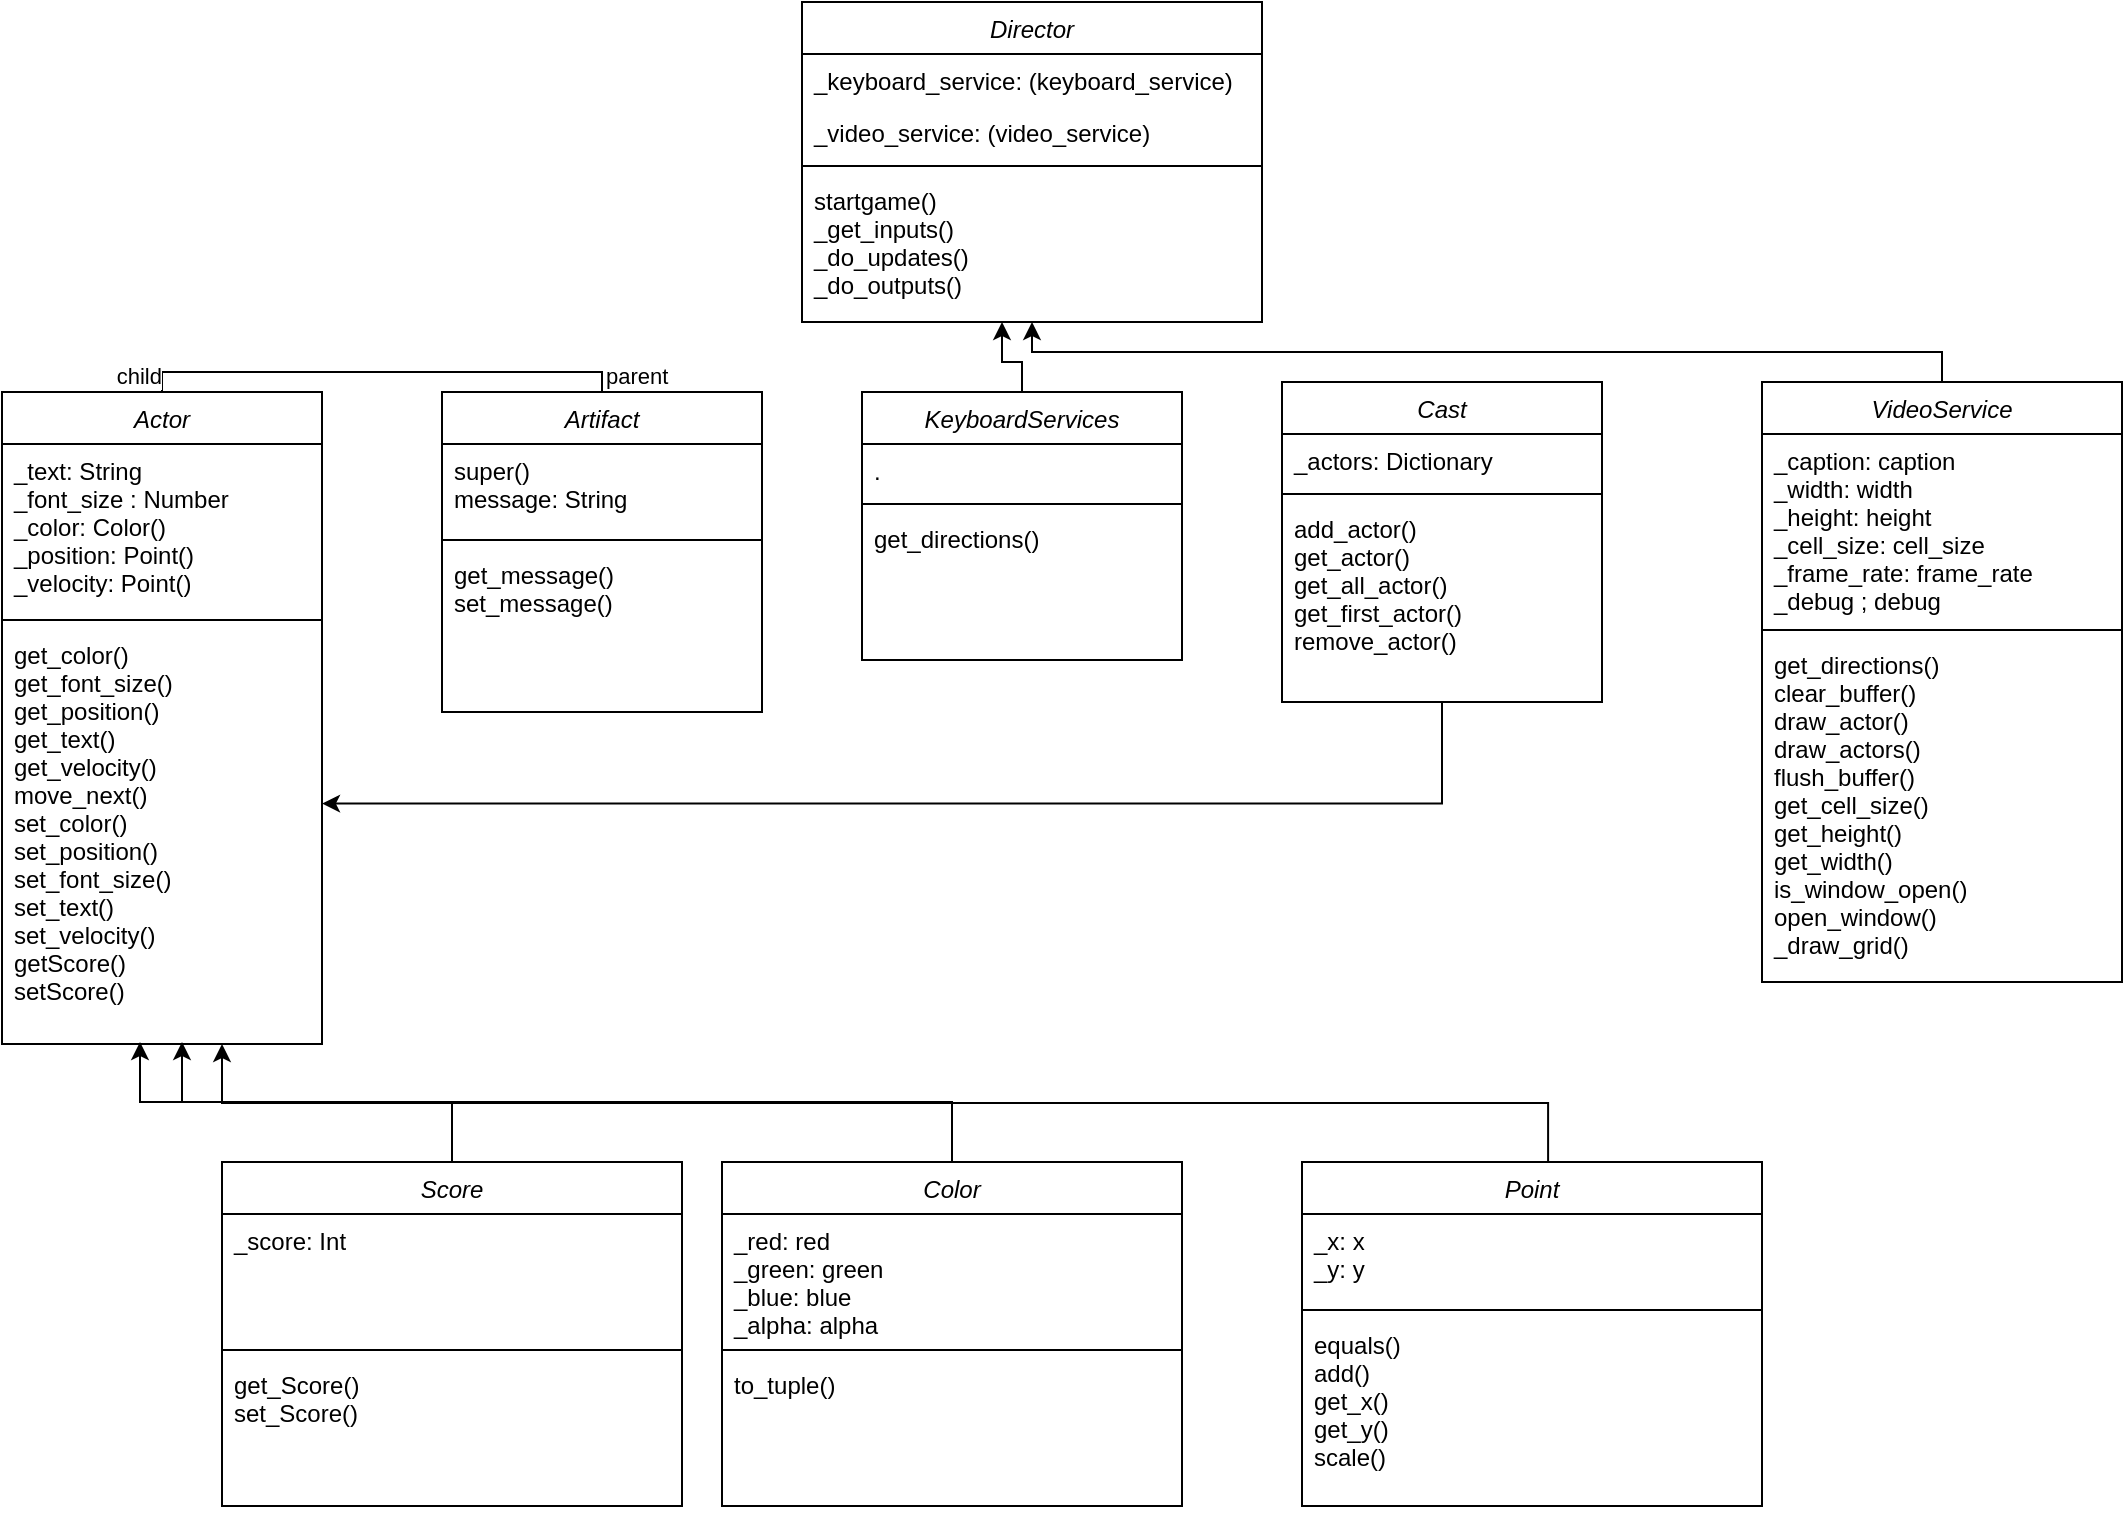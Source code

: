 <mxfile version="19.0.0" type="device"><diagram id="C5RBs43oDa-KdzZeNtuy" name="Page-1"><mxGraphModel dx="1422" dy="762" grid="1" gridSize="10" guides="1" tooltips="1" connect="1" arrows="1" fold="1" page="1" pageScale="1" pageWidth="1169" pageHeight="827" math="0" shadow="0"><root><mxCell id="WIyWlLk6GJQsqaUBKTNV-0"/><mxCell id="WIyWlLk6GJQsqaUBKTNV-1" parent="WIyWlLk6GJQsqaUBKTNV-0"/><mxCell id="zkfFHV4jXpPFQw0GAbJ--0" value="Director" style="swimlane;fontStyle=2;align=center;verticalAlign=top;childLayout=stackLayout;horizontal=1;startSize=26;horizontalStack=0;resizeParent=1;resizeLast=0;collapsible=1;marginBottom=0;rounded=0;shadow=0;strokeWidth=1;" parent="WIyWlLk6GJQsqaUBKTNV-1" vertex="1"><mxGeometry x="420" y="10" width="230" height="160" as="geometry"><mxRectangle x="230" y="140" width="160" height="26" as="alternateBounds"/></mxGeometry></mxCell><mxCell id="zkfFHV4jXpPFQw0GAbJ--1" value="_keyboard_service: (keyboard_service)" style="text;align=left;verticalAlign=top;spacingLeft=4;spacingRight=4;overflow=hidden;rotatable=0;points=[[0,0.5],[1,0.5]];portConstraint=eastwest;" parent="zkfFHV4jXpPFQw0GAbJ--0" vertex="1"><mxGeometry y="26" width="230" height="26" as="geometry"/></mxCell><mxCell id="zkfFHV4jXpPFQw0GAbJ--2" value="_video_service: (video_service)" style="text;align=left;verticalAlign=top;spacingLeft=4;spacingRight=4;overflow=hidden;rotatable=0;points=[[0,0.5],[1,0.5]];portConstraint=eastwest;rounded=0;shadow=0;html=0;" parent="zkfFHV4jXpPFQw0GAbJ--0" vertex="1"><mxGeometry y="52" width="230" height="26" as="geometry"/></mxCell><mxCell id="zkfFHV4jXpPFQw0GAbJ--4" value="" style="line;html=1;strokeWidth=1;align=left;verticalAlign=middle;spacingTop=-1;spacingLeft=3;spacingRight=3;rotatable=0;labelPosition=right;points=[];portConstraint=eastwest;" parent="zkfFHV4jXpPFQw0GAbJ--0" vertex="1"><mxGeometry y="78" width="230" height="8" as="geometry"/></mxCell><mxCell id="zkfFHV4jXpPFQw0GAbJ--5" value="startgame()&#10;_get_inputs()&#10;_do_updates()&#10;_do_outputs()" style="text;align=left;verticalAlign=top;spacingLeft=4;spacingRight=4;overflow=hidden;rotatable=0;points=[[0,0.5],[1,0.5]];portConstraint=eastwest;" parent="zkfFHV4jXpPFQw0GAbJ--0" vertex="1"><mxGeometry y="86" width="230" height="74" as="geometry"/></mxCell><mxCell id="ee_aIJoxTnS_9ltR9yKn-0" value="Actor" style="swimlane;fontStyle=2;align=center;verticalAlign=top;childLayout=stackLayout;horizontal=1;startSize=26;horizontalStack=0;resizeParent=1;resizeLast=0;collapsible=1;marginBottom=0;rounded=0;shadow=0;strokeWidth=1;" vertex="1" parent="WIyWlLk6GJQsqaUBKTNV-1"><mxGeometry x="20" y="205" width="160" height="326" as="geometry"><mxRectangle x="230" y="140" width="160" height="26" as="alternateBounds"/></mxGeometry></mxCell><mxCell id="ee_aIJoxTnS_9ltR9yKn-2" value="_text: String&#10;_font_size : Number&#10;_color: Color()&#10;_position: Point()&#10;_velocity: Point()&#10;" style="text;align=left;verticalAlign=top;spacingLeft=4;spacingRight=4;overflow=hidden;rotatable=0;points=[[0,0.5],[1,0.5]];portConstraint=eastwest;rounded=0;shadow=0;html=0;" vertex="1" parent="ee_aIJoxTnS_9ltR9yKn-0"><mxGeometry y="26" width="160" height="84" as="geometry"/></mxCell><mxCell id="ee_aIJoxTnS_9ltR9yKn-3" value="" style="line;html=1;strokeWidth=1;align=left;verticalAlign=middle;spacingTop=-1;spacingLeft=3;spacingRight=3;rotatable=0;labelPosition=right;points=[];portConstraint=eastwest;" vertex="1" parent="ee_aIJoxTnS_9ltR9yKn-0"><mxGeometry y="110" width="160" height="8" as="geometry"/></mxCell><mxCell id="ee_aIJoxTnS_9ltR9yKn-4" value="get_color()&#10;get_font_size()&#10;get_position()&#10;get_text()&#10;get_velocity()&#10;move_next()&#10;set_color()&#10;set_position()&#10;set_font_size()&#10;set_text()&#10;set_velocity()&#10;getScore()&#10;setScore()&#10;" style="text;align=left;verticalAlign=top;spacingLeft=4;spacingRight=4;overflow=hidden;rotatable=0;points=[[0,0.5],[1,0.5]];portConstraint=eastwest;" vertex="1" parent="ee_aIJoxTnS_9ltR9yKn-0"><mxGeometry y="118" width="160" height="196" as="geometry"/></mxCell><mxCell id="ee_aIJoxTnS_9ltR9yKn-5" value="Artifact" style="swimlane;fontStyle=2;align=center;verticalAlign=top;childLayout=stackLayout;horizontal=1;startSize=26;horizontalStack=0;resizeParent=1;resizeLast=0;collapsible=1;marginBottom=0;rounded=0;shadow=0;strokeWidth=1;" vertex="1" parent="WIyWlLk6GJQsqaUBKTNV-1"><mxGeometry x="240" y="205" width="160" height="160" as="geometry"><mxRectangle x="230" y="140" width="160" height="26" as="alternateBounds"/></mxGeometry></mxCell><mxCell id="ee_aIJoxTnS_9ltR9yKn-6" value="super()&#10;message: String" style="text;align=left;verticalAlign=top;spacingLeft=4;spacingRight=4;overflow=hidden;rotatable=0;points=[[0,0.5],[1,0.5]];portConstraint=eastwest;" vertex="1" parent="ee_aIJoxTnS_9ltR9yKn-5"><mxGeometry y="26" width="160" height="44" as="geometry"/></mxCell><mxCell id="ee_aIJoxTnS_9ltR9yKn-8" value="" style="line;html=1;strokeWidth=1;align=left;verticalAlign=middle;spacingTop=-1;spacingLeft=3;spacingRight=3;rotatable=0;labelPosition=right;points=[];portConstraint=eastwest;" vertex="1" parent="ee_aIJoxTnS_9ltR9yKn-5"><mxGeometry y="70" width="160" height="8" as="geometry"/></mxCell><mxCell id="ee_aIJoxTnS_9ltR9yKn-9" value="get_message()&#10;set_message()" style="text;align=left;verticalAlign=top;spacingLeft=4;spacingRight=4;overflow=hidden;rotatable=0;points=[[0,0.5],[1,0.5]];portConstraint=eastwest;" vertex="1" parent="ee_aIJoxTnS_9ltR9yKn-5"><mxGeometry y="78" width="160" height="74" as="geometry"/></mxCell><mxCell id="ee_aIJoxTnS_9ltR9yKn-10" value="Cast" style="swimlane;fontStyle=2;align=center;verticalAlign=top;childLayout=stackLayout;horizontal=1;startSize=26;horizontalStack=0;resizeParent=1;resizeLast=0;collapsible=1;marginBottom=0;rounded=0;shadow=0;strokeWidth=1;" vertex="1" parent="WIyWlLk6GJQsqaUBKTNV-1"><mxGeometry x="660" y="200" width="160" height="160" as="geometry"><mxRectangle x="230" y="140" width="160" height="26" as="alternateBounds"/></mxGeometry></mxCell><mxCell id="ee_aIJoxTnS_9ltR9yKn-11" value="_actors: Dictionary" style="text;align=left;verticalAlign=top;spacingLeft=4;spacingRight=4;overflow=hidden;rotatable=0;points=[[0,0.5],[1,0.5]];portConstraint=eastwest;" vertex="1" parent="ee_aIJoxTnS_9ltR9yKn-10"><mxGeometry y="26" width="160" height="26" as="geometry"/></mxCell><mxCell id="ee_aIJoxTnS_9ltR9yKn-12" value="" style="line;html=1;strokeWidth=1;align=left;verticalAlign=middle;spacingTop=-1;spacingLeft=3;spacingRight=3;rotatable=0;labelPosition=right;points=[];portConstraint=eastwest;" vertex="1" parent="ee_aIJoxTnS_9ltR9yKn-10"><mxGeometry y="52" width="160" height="8" as="geometry"/></mxCell><mxCell id="ee_aIJoxTnS_9ltR9yKn-13" value="add_actor()&#10;get_actor()&#10;get_all_actor()&#10;get_first_actor()&#10;remove_actor()" style="text;align=left;verticalAlign=top;spacingLeft=4;spacingRight=4;overflow=hidden;rotatable=0;points=[[0,0.5],[1,0.5]];portConstraint=eastwest;" vertex="1" parent="ee_aIJoxTnS_9ltR9yKn-10"><mxGeometry y="60" width="160" height="74" as="geometry"/></mxCell><mxCell id="ee_aIJoxTnS_9ltR9yKn-14" value="KeyboardServices" style="swimlane;fontStyle=2;align=center;verticalAlign=top;childLayout=stackLayout;horizontal=1;startSize=26;horizontalStack=0;resizeParent=1;resizeLast=0;collapsible=1;marginBottom=0;rounded=0;shadow=0;strokeWidth=1;" vertex="1" parent="WIyWlLk6GJQsqaUBKTNV-1"><mxGeometry x="450" y="205" width="160" height="134" as="geometry"><mxRectangle x="230" y="140" width="160" height="26" as="alternateBounds"/></mxGeometry></mxCell><mxCell id="ee_aIJoxTnS_9ltR9yKn-15" value="." style="text;align=left;verticalAlign=top;spacingLeft=4;spacingRight=4;overflow=hidden;rotatable=0;points=[[0,0.5],[1,0.5]];portConstraint=eastwest;" vertex="1" parent="ee_aIJoxTnS_9ltR9yKn-14"><mxGeometry y="26" width="160" height="26" as="geometry"/></mxCell><mxCell id="ee_aIJoxTnS_9ltR9yKn-16" value="" style="line;html=1;strokeWidth=1;align=left;verticalAlign=middle;spacingTop=-1;spacingLeft=3;spacingRight=3;rotatable=0;labelPosition=right;points=[];portConstraint=eastwest;" vertex="1" parent="ee_aIJoxTnS_9ltR9yKn-14"><mxGeometry y="52" width="160" height="8" as="geometry"/></mxCell><mxCell id="ee_aIJoxTnS_9ltR9yKn-17" value="get_directions()" style="text;align=left;verticalAlign=top;spacingLeft=4;spacingRight=4;overflow=hidden;rotatable=0;points=[[0,0.5],[1,0.5]];portConstraint=eastwest;" vertex="1" parent="ee_aIJoxTnS_9ltR9yKn-14"><mxGeometry y="60" width="160" height="74" as="geometry"/></mxCell><mxCell id="ee_aIJoxTnS_9ltR9yKn-18" value="VideoService" style="swimlane;fontStyle=2;align=center;verticalAlign=top;childLayout=stackLayout;horizontal=1;startSize=26;horizontalStack=0;resizeParent=1;resizeLast=0;collapsible=1;marginBottom=0;rounded=0;shadow=0;strokeWidth=1;" vertex="1" parent="WIyWlLk6GJQsqaUBKTNV-1"><mxGeometry x="900" y="200" width="180" height="300" as="geometry"><mxRectangle x="230" y="140" width="160" height="26" as="alternateBounds"/></mxGeometry></mxCell><mxCell id="ee_aIJoxTnS_9ltR9yKn-19" value="_caption: caption&#10;_width: width&#10;_height: height&#10;_cell_size: cell_size&#10;_frame_rate: frame_rate&#10;_debug ; debug" style="text;align=left;verticalAlign=top;spacingLeft=4;spacingRight=4;overflow=hidden;rotatable=0;points=[[0,0.5],[1,0.5]];portConstraint=eastwest;" vertex="1" parent="ee_aIJoxTnS_9ltR9yKn-18"><mxGeometry y="26" width="180" height="94" as="geometry"/></mxCell><mxCell id="ee_aIJoxTnS_9ltR9yKn-20" value="" style="line;html=1;strokeWidth=1;align=left;verticalAlign=middle;spacingTop=-1;spacingLeft=3;spacingRight=3;rotatable=0;labelPosition=right;points=[];portConstraint=eastwest;" vertex="1" parent="ee_aIJoxTnS_9ltR9yKn-18"><mxGeometry y="120" width="180" height="8" as="geometry"/></mxCell><mxCell id="ee_aIJoxTnS_9ltR9yKn-21" value="get_directions()&#10;clear_buffer()&#10;draw_actor()&#10;draw_actors()&#10;flush_buffer()&#10;get_cell_size()&#10;get_height()&#10;get_width()&#10;is_window_open()&#10;open_window()&#10;_draw_grid()&#10;" style="text;align=left;verticalAlign=top;spacingLeft=4;spacingRight=4;overflow=hidden;rotatable=0;points=[[0,0.5],[1,0.5]];portConstraint=eastwest;" vertex="1" parent="ee_aIJoxTnS_9ltR9yKn-18"><mxGeometry y="128" width="180" height="172" as="geometry"/></mxCell><mxCell id="ee_aIJoxTnS_9ltR9yKn-22" value="Color" style="swimlane;fontStyle=2;align=center;verticalAlign=top;childLayout=stackLayout;horizontal=1;startSize=26;horizontalStack=0;resizeParent=1;resizeLast=0;collapsible=1;marginBottom=0;rounded=0;shadow=0;strokeWidth=1;" vertex="1" parent="WIyWlLk6GJQsqaUBKTNV-1"><mxGeometry x="380" y="590" width="230" height="172" as="geometry"><mxRectangle x="230" y="140" width="160" height="26" as="alternateBounds"/></mxGeometry></mxCell><mxCell id="ee_aIJoxTnS_9ltR9yKn-23" value="_red: red&#10;_green: green&#10;_blue: blue&#10;_alpha: alpha" style="text;align=left;verticalAlign=top;spacingLeft=4;spacingRight=4;overflow=hidden;rotatable=0;points=[[0,0.5],[1,0.5]];portConstraint=eastwest;" vertex="1" parent="ee_aIJoxTnS_9ltR9yKn-22"><mxGeometry y="26" width="230" height="64" as="geometry"/></mxCell><mxCell id="ee_aIJoxTnS_9ltR9yKn-24" value="" style="line;html=1;strokeWidth=1;align=left;verticalAlign=middle;spacingTop=-1;spacingLeft=3;spacingRight=3;rotatable=0;labelPosition=right;points=[];portConstraint=eastwest;" vertex="1" parent="ee_aIJoxTnS_9ltR9yKn-22"><mxGeometry y="90" width="230" height="8" as="geometry"/></mxCell><mxCell id="ee_aIJoxTnS_9ltR9yKn-25" value="to_tuple()" style="text;align=left;verticalAlign=top;spacingLeft=4;spacingRight=4;overflow=hidden;rotatable=0;points=[[0,0.5],[1,0.5]];portConstraint=eastwest;" vertex="1" parent="ee_aIJoxTnS_9ltR9yKn-22"><mxGeometry y="98" width="230" height="74" as="geometry"/></mxCell><mxCell id="ee_aIJoxTnS_9ltR9yKn-26" value="Point" style="swimlane;fontStyle=2;align=center;verticalAlign=top;childLayout=stackLayout;horizontal=1;startSize=26;horizontalStack=0;resizeParent=1;resizeLast=0;collapsible=1;marginBottom=0;rounded=0;shadow=0;strokeWidth=1;" vertex="1" parent="WIyWlLk6GJQsqaUBKTNV-1"><mxGeometry x="670" y="590" width="230" height="172" as="geometry"><mxRectangle x="230" y="140" width="160" height="26" as="alternateBounds"/></mxGeometry></mxCell><mxCell id="ee_aIJoxTnS_9ltR9yKn-27" value="_x: x&#10;_y: y" style="text;align=left;verticalAlign=top;spacingLeft=4;spacingRight=4;overflow=hidden;rotatable=0;points=[[0,0.5],[1,0.5]];portConstraint=eastwest;" vertex="1" parent="ee_aIJoxTnS_9ltR9yKn-26"><mxGeometry y="26" width="230" height="44" as="geometry"/></mxCell><mxCell id="ee_aIJoxTnS_9ltR9yKn-28" value="" style="line;html=1;strokeWidth=1;align=left;verticalAlign=middle;spacingTop=-1;spacingLeft=3;spacingRight=3;rotatable=0;labelPosition=right;points=[];portConstraint=eastwest;" vertex="1" parent="ee_aIJoxTnS_9ltR9yKn-26"><mxGeometry y="70" width="230" height="8" as="geometry"/></mxCell><mxCell id="ee_aIJoxTnS_9ltR9yKn-29" value="equals()&#10;add()&#10;get_x()&#10;get_y()&#10;scale()" style="text;align=left;verticalAlign=top;spacingLeft=4;spacingRight=4;overflow=hidden;rotatable=0;points=[[0,0.5],[1,0.5]];portConstraint=eastwest;" vertex="1" parent="ee_aIJoxTnS_9ltR9yKn-26"><mxGeometry y="78" width="230" height="74" as="geometry"/></mxCell><mxCell id="ee_aIJoxTnS_9ltR9yKn-59" value="" style="endArrow=none;html=1;edgeStyle=orthogonalEdgeStyle;rounded=0;exitX=0.5;exitY=0;exitDx=0;exitDy=0;entryX=0.5;entryY=0;entryDx=0;entryDy=0;" edge="1" parent="WIyWlLk6GJQsqaUBKTNV-1" source="ee_aIJoxTnS_9ltR9yKn-5" target="ee_aIJoxTnS_9ltR9yKn-0"><mxGeometry relative="1" as="geometry"><mxPoint x="460" y="390" as="sourcePoint"/><mxPoint x="620" y="390" as="targetPoint"/></mxGeometry></mxCell><mxCell id="ee_aIJoxTnS_9ltR9yKn-60" value="parent" style="edgeLabel;resizable=0;html=1;align=left;verticalAlign=bottom;" connectable="0" vertex="1" parent="ee_aIJoxTnS_9ltR9yKn-59"><mxGeometry x="-1" relative="1" as="geometry"/></mxCell><mxCell id="ee_aIJoxTnS_9ltR9yKn-61" value="child" style="edgeLabel;resizable=0;html=1;align=right;verticalAlign=bottom;" connectable="0" vertex="1" parent="ee_aIJoxTnS_9ltR9yKn-59"><mxGeometry x="1" relative="1" as="geometry"/></mxCell><mxCell id="ee_aIJoxTnS_9ltR9yKn-66" value="" style="edgeStyle=elbowEdgeStyle;elbow=vertical;endArrow=classic;html=1;rounded=0;exitX=0.5;exitY=0;exitDx=0;exitDy=0;" edge="1" parent="WIyWlLk6GJQsqaUBKTNV-1" source="ee_aIJoxTnS_9ltR9yKn-22"><mxGeometry width="50" height="50" relative="1" as="geometry"><mxPoint x="100" y="700" as="sourcePoint"/><mxPoint x="89" y="530" as="targetPoint"/><Array as="points"/></mxGeometry></mxCell><mxCell id="ee_aIJoxTnS_9ltR9yKn-67" value="" style="edgeStyle=elbowEdgeStyle;elbow=vertical;endArrow=classic;html=1;rounded=0;exitX=0.535;exitY=-0.006;exitDx=0;exitDy=0;exitPerimeter=0;" edge="1" parent="WIyWlLk6GJQsqaUBKTNV-1"><mxGeometry width="50" height="50" relative="1" as="geometry"><mxPoint x="793.05" y="589.968" as="sourcePoint"/><mxPoint x="130" y="531" as="targetPoint"/></mxGeometry></mxCell><mxCell id="ee_aIJoxTnS_9ltR9yKn-68" value="" style="edgeStyle=elbowEdgeStyle;elbow=vertical;endArrow=classic;html=1;rounded=0;exitX=0.5;exitY=0;exitDx=0;exitDy=0;" edge="1" parent="WIyWlLk6GJQsqaUBKTNV-1" source="ee_aIJoxTnS_9ltR9yKn-14" target="zkfFHV4jXpPFQw0GAbJ--5"><mxGeometry width="50" height="50" relative="1" as="geometry"><mxPoint x="703.05" y="558.968" as="sourcePoint"/><mxPoint x="138" y="505" as="targetPoint"/><Array as="points"><mxPoint x="520" y="190"/></Array></mxGeometry></mxCell><mxCell id="ee_aIJoxTnS_9ltR9yKn-69" value="" style="edgeStyle=elbowEdgeStyle;elbow=vertical;endArrow=classic;html=1;rounded=0;exitX=0.5;exitY=0;exitDx=0;exitDy=0;" edge="1" parent="WIyWlLk6GJQsqaUBKTNV-1" source="ee_aIJoxTnS_9ltR9yKn-18" target="zkfFHV4jXpPFQw0GAbJ--5"><mxGeometry width="50" height="50" relative="1" as="geometry"><mxPoint x="703.05" y="558.968" as="sourcePoint"/><mxPoint x="138" y="505" as="targetPoint"/></mxGeometry></mxCell><mxCell id="ee_aIJoxTnS_9ltR9yKn-74" value="" style="edgeStyle=elbowEdgeStyle;elbow=horizontal;endArrow=classic;html=1;rounded=0;exitX=0.5;exitY=1;exitDx=0;exitDy=0;entryX=1;entryY=0.448;entryDx=0;entryDy=0;entryPerimeter=0;" edge="1" parent="WIyWlLk6GJQsqaUBKTNV-1" source="ee_aIJoxTnS_9ltR9yKn-10" target="ee_aIJoxTnS_9ltR9yKn-4"><mxGeometry width="50" height="50" relative="1" as="geometry"><mxPoint x="510" y="470" as="sourcePoint"/><mxPoint x="560" y="420" as="targetPoint"/><Array as="points"><mxPoint x="740" y="400"/></Array></mxGeometry></mxCell><mxCell id="ee_aIJoxTnS_9ltR9yKn-75" value="Score" style="swimlane;fontStyle=2;align=center;verticalAlign=top;childLayout=stackLayout;horizontal=1;startSize=26;horizontalStack=0;resizeParent=1;resizeLast=0;collapsible=1;marginBottom=0;rounded=0;shadow=0;strokeWidth=1;" vertex="1" parent="WIyWlLk6GJQsqaUBKTNV-1"><mxGeometry x="130" y="590" width="230" height="172" as="geometry"><mxRectangle x="230" y="140" width="160" height="26" as="alternateBounds"/></mxGeometry></mxCell><mxCell id="ee_aIJoxTnS_9ltR9yKn-76" value="_score: Int" style="text;align=left;verticalAlign=top;spacingLeft=4;spacingRight=4;overflow=hidden;rotatable=0;points=[[0,0.5],[1,0.5]];portConstraint=eastwest;" vertex="1" parent="ee_aIJoxTnS_9ltR9yKn-75"><mxGeometry y="26" width="230" height="64" as="geometry"/></mxCell><mxCell id="ee_aIJoxTnS_9ltR9yKn-77" value="" style="line;html=1;strokeWidth=1;align=left;verticalAlign=middle;spacingTop=-1;spacingLeft=3;spacingRight=3;rotatable=0;labelPosition=right;points=[];portConstraint=eastwest;" vertex="1" parent="ee_aIJoxTnS_9ltR9yKn-75"><mxGeometry y="90" width="230" height="8" as="geometry"/></mxCell><mxCell id="ee_aIJoxTnS_9ltR9yKn-78" value="get_Score()&#10;set_Score()&#10;" style="text;align=left;verticalAlign=top;spacingLeft=4;spacingRight=4;overflow=hidden;rotatable=0;points=[[0,0.5],[1,0.5]];portConstraint=eastwest;" vertex="1" parent="ee_aIJoxTnS_9ltR9yKn-75"><mxGeometry y="98" width="230" height="74" as="geometry"/></mxCell><mxCell id="ee_aIJoxTnS_9ltR9yKn-79" value="" style="edgeStyle=elbowEdgeStyle;elbow=vertical;endArrow=classic;html=1;rounded=0;exitX=0.5;exitY=0;exitDx=0;exitDy=0;" edge="1" parent="WIyWlLk6GJQsqaUBKTNV-1" source="ee_aIJoxTnS_9ltR9yKn-75"><mxGeometry width="50" height="50" relative="1" as="geometry"><mxPoint x="803.05" y="599.968" as="sourcePoint"/><mxPoint x="110" y="530" as="targetPoint"/></mxGeometry></mxCell></root></mxGraphModel></diagram></mxfile>